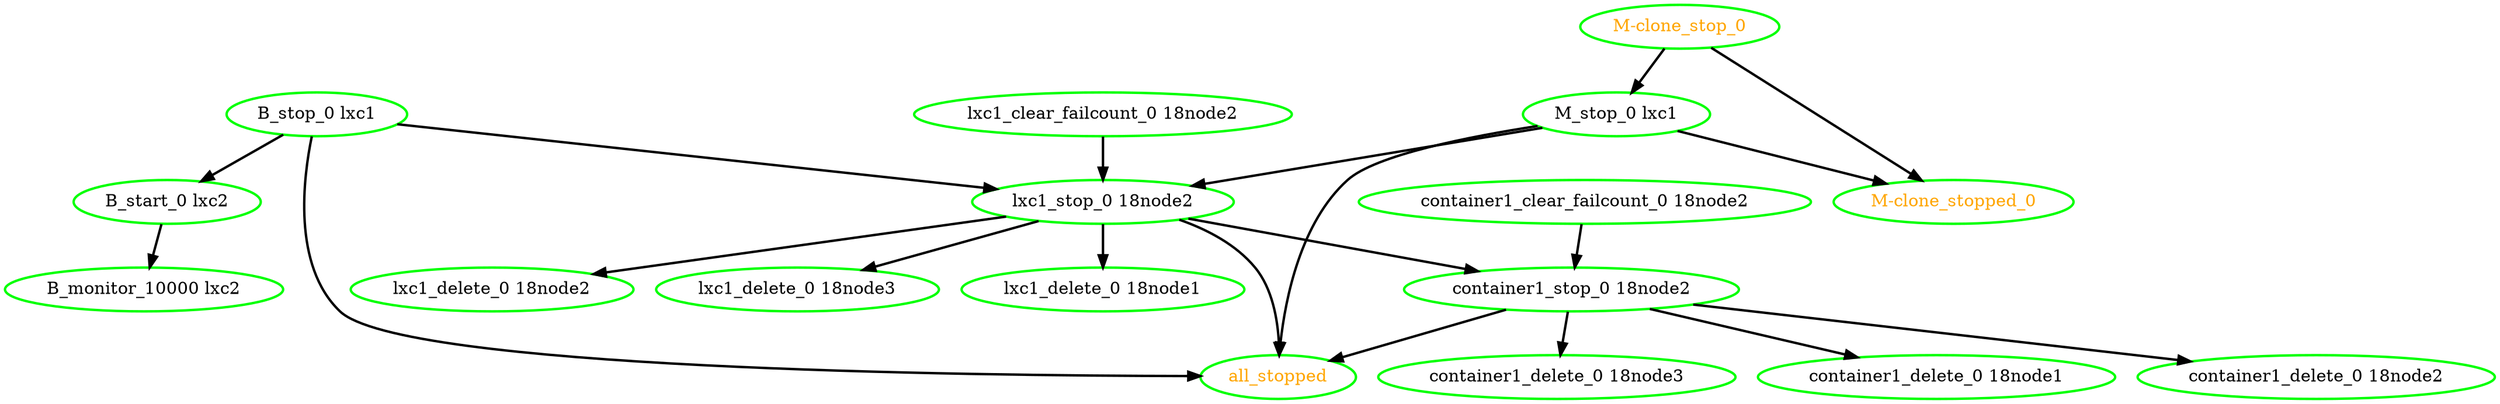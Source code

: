  digraph "g" {
"B_monitor_10000 lxc2" [ style=bold color="green" fontcolor="black"]
"B_start_0 lxc2" -> "B_monitor_10000 lxc2" [ style = bold]
"B_start_0 lxc2" [ style=bold color="green" fontcolor="black"]
"B_stop_0 lxc1" -> "B_start_0 lxc2" [ style = bold]
"B_stop_0 lxc1" -> "all_stopped" [ style = bold]
"B_stop_0 lxc1" -> "lxc1_stop_0 18node2" [ style = bold]
"B_stop_0 lxc1" [ style=bold color="green" fontcolor="black"]
"M-clone_stop_0" -> "M-clone_stopped_0" [ style = bold]
"M-clone_stop_0" -> "M_stop_0 lxc1" [ style = bold]
"M-clone_stop_0" [ style=bold color="green" fontcolor="orange"]
"M-clone_stopped_0" [ style=bold color="green" fontcolor="orange"]
"M_stop_0 lxc1" -> "M-clone_stopped_0" [ style = bold]
"M_stop_0 lxc1" -> "all_stopped" [ style = bold]
"M_stop_0 lxc1" -> "lxc1_stop_0 18node2" [ style = bold]
"M_stop_0 lxc1" [ style=bold color="green" fontcolor="black"]
"all_stopped" [ style=bold color="green" fontcolor="orange"]
"container1_clear_failcount_0 18node2" -> "container1_stop_0 18node2" [ style = bold]
"container1_clear_failcount_0 18node2" [ style=bold color="green" fontcolor="black"]
"container1_delete_0 18node1" [ style=bold color="green" fontcolor="black"]
"container1_delete_0 18node2" [ style=bold color="green" fontcolor="black"]
"container1_delete_0 18node3" [ style=bold color="green" fontcolor="black"]
"container1_stop_0 18node2" -> "all_stopped" [ style = bold]
"container1_stop_0 18node2" -> "container1_delete_0 18node1" [ style = bold]
"container1_stop_0 18node2" -> "container1_delete_0 18node2" [ style = bold]
"container1_stop_0 18node2" -> "container1_delete_0 18node3" [ style = bold]
"container1_stop_0 18node2" [ style=bold color="green" fontcolor="black"]
"lxc1_clear_failcount_0 18node2" -> "lxc1_stop_0 18node2" [ style = bold]
"lxc1_clear_failcount_0 18node2" [ style=bold color="green" fontcolor="black"]
"lxc1_delete_0 18node1" [ style=bold color="green" fontcolor="black"]
"lxc1_delete_0 18node2" [ style=bold color="green" fontcolor="black"]
"lxc1_delete_0 18node3" [ style=bold color="green" fontcolor="black"]
"lxc1_stop_0 18node2" -> "all_stopped" [ style = bold]
"lxc1_stop_0 18node2" -> "container1_stop_0 18node2" [ style = bold]
"lxc1_stop_0 18node2" -> "lxc1_delete_0 18node1" [ style = bold]
"lxc1_stop_0 18node2" -> "lxc1_delete_0 18node2" [ style = bold]
"lxc1_stop_0 18node2" -> "lxc1_delete_0 18node3" [ style = bold]
"lxc1_stop_0 18node2" [ style=bold color="green" fontcolor="black"]
}
